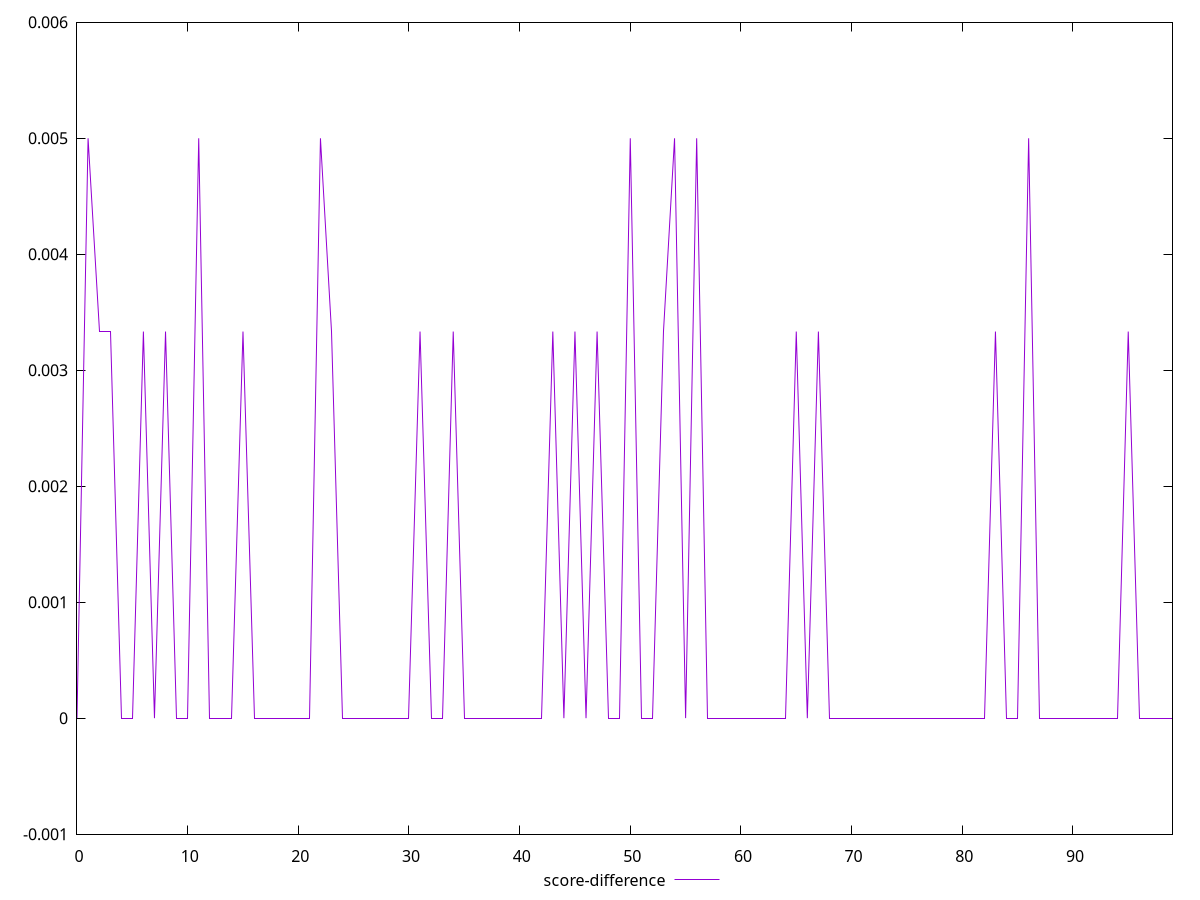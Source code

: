 reset

$scoreDifference <<EOF
0 0
1 0.0050000000000000044
2 0.0033333333333334103
3 0.0033333333333334103
4 0
5 0
6 0.0033333333333334103
7 0
8 0.0033333333333334103
9 0
10 0
11 0.0050000000000000044
12 0
13 0
14 0
15 0.0033333333333334103
16 0
17 0
18 0
19 0
20 0
21 0
22 0.0050000000000000044
23 0.0033333333333334103
24 0
25 0
26 0
27 0
28 0
29 0
30 0
31 0.0033333333333334103
32 0
33 0
34 0.0033333333333334103
35 0
36 0
37 0
38 0
39 0
40 0
41 0
42 0
43 0.0033333333333334103
44 0
45 0.0033333333333334103
46 0
47 0.0033333333333334103
48 0
49 0
50 0.0050000000000000044
51 0
52 0
53 0.0033333333333334103
54 0.0050000000000000044
55 0
56 0.0050000000000000044
57 0
58 0
59 0
60 0
61 0
62 0
63 0
64 0
65 0.0033333333333334103
66 0
67 0.0033333333333334103
68 0
69 0
70 0
71 0
72 0
73 0
74 0
75 0
76 0
77 0
78 0
79 0
80 0
81 0
82 0
83 0.0033333333333334103
84 0
85 0
86 0.0050000000000000044
87 0
88 0
89 0
90 0
91 0
92 0
93 0
94 0
95 0.0033333333333334103
96 0
97 0
98 0
99 0
EOF

set key outside below
set xrange [0:99]
set yrange [-0.001:0.0060000000000000045]
set trange [-0.001:0.0060000000000000045]
set terminal svg size 640, 500 enhanced background rgb 'white'
set output "reprap/unminified-css/samples/pages/score-difference/values.svg"

plot $scoreDifference title "score-difference" with line

reset

